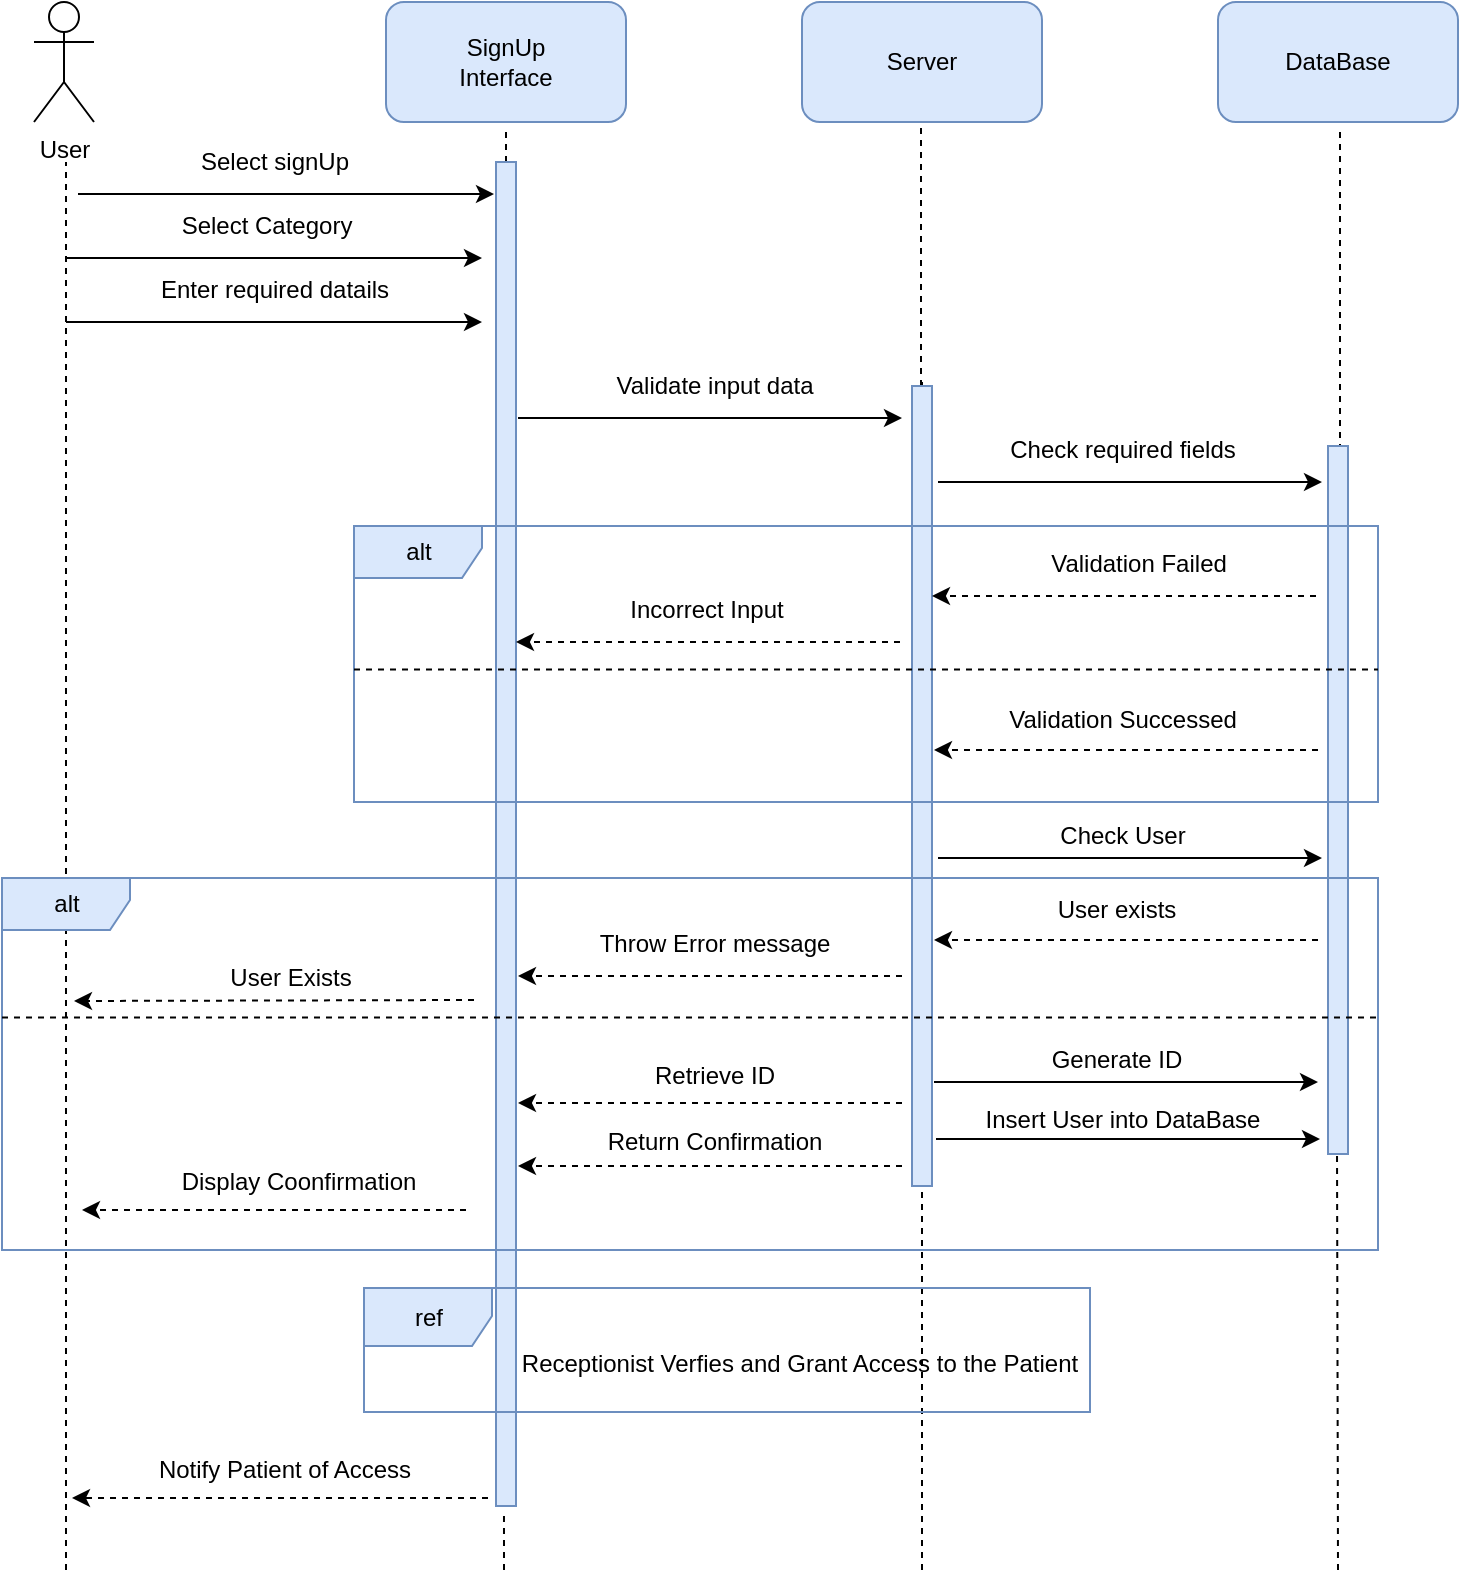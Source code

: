 <mxfile>
    <diagram id="9qr-kfG0U7WTtZIxmACe" name="Page-1">
        <mxGraphModel dx="1078" dy="765" grid="1" gridSize="16" guides="1" tooltips="1" connect="1" arrows="1" fold="1" page="1" pageScale="1" pageWidth="850" pageHeight="1100" background="#ffffff" math="0" shadow="0">
            <root>
                <mxCell id="0"/>
                <mxCell id="1" parent="0"/>
                <mxCell id="2" value="User" style="shape=umlActor;verticalLabelPosition=bottom;verticalAlign=top;html=1;outlineConnect=0;" parent="1" vertex="1">
                    <mxGeometry x="80" y="80" width="30" height="60" as="geometry"/>
                </mxCell>
                <mxCell id="13" value="" style="endArrow=none;dashed=1;html=1;" parent="1" edge="1">
                    <mxGeometry width="50" height="50" relative="1" as="geometry">
                        <mxPoint x="96" y="864" as="sourcePoint"/>
                        <mxPoint x="96" y="160" as="targetPoint"/>
                    </mxGeometry>
                </mxCell>
                <mxCell id="14" value="" style="rounded=1;whiteSpace=wrap;html=1;fillColor=#dae8fc;strokeColor=#6c8ebf;" parent="1" vertex="1">
                    <mxGeometry x="256" y="80" width="120" height="60" as="geometry"/>
                </mxCell>
                <mxCell id="15" value="" style="rounded=1;whiteSpace=wrap;html=1;fillColor=#dae8fc;strokeColor=#6c8ebf;" parent="1" vertex="1">
                    <mxGeometry x="464" y="80" width="120" height="60" as="geometry"/>
                </mxCell>
                <mxCell id="16" value="" style="rounded=1;whiteSpace=wrap;html=1;fillColor=#dae8fc;strokeColor=#6c8ebf;" parent="1" vertex="1">
                    <mxGeometry x="672" y="80" width="120" height="60" as="geometry"/>
                </mxCell>
                <mxCell id="17" value="" style="endArrow=none;dashed=1;html=1;startArrow=none;" parent="1" edge="1">
                    <mxGeometry width="50" height="50" relative="1" as="geometry">
                        <mxPoint x="316" y="160" as="sourcePoint"/>
                        <mxPoint x="316" y="144" as="targetPoint"/>
                        <Array as="points"/>
                    </mxGeometry>
                </mxCell>
                <mxCell id="18" value="" style="endArrow=none;dashed=1;html=1;startArrow=none;" parent="1" source="89" edge="1">
                    <mxGeometry width="50" height="50" relative="1" as="geometry">
                        <mxPoint x="524" y="784" as="sourcePoint"/>
                        <mxPoint x="523.5" y="140" as="targetPoint"/>
                        <Array as="points"/>
                    </mxGeometry>
                </mxCell>
                <mxCell id="19" value="" style="endArrow=none;dashed=1;html=1;startArrow=none;" parent="1" edge="1">
                    <mxGeometry width="50" height="50" relative="1" as="geometry">
                        <mxPoint x="733" y="304" as="sourcePoint"/>
                        <mxPoint x="733" y="142" as="targetPoint"/>
                        <Array as="points"/>
                    </mxGeometry>
                </mxCell>
                <mxCell id="20" value="SignUp&lt;br&gt;Interface" style="text;html=1;strokeColor=none;fillColor=none;align=center;verticalAlign=middle;whiteSpace=wrap;rounded=0;" parent="1" vertex="1">
                    <mxGeometry x="286" y="95" width="60" height="30" as="geometry"/>
                </mxCell>
                <mxCell id="21" value="Server" style="text;html=1;strokeColor=none;fillColor=none;align=center;verticalAlign=middle;whiteSpace=wrap;rounded=0;" parent="1" vertex="1">
                    <mxGeometry x="494" y="95" width="60" height="30" as="geometry"/>
                </mxCell>
                <mxCell id="22" value="DataBase" style="text;html=1;strokeColor=none;fillColor=none;align=center;verticalAlign=middle;whiteSpace=wrap;rounded=0;" parent="1" vertex="1">
                    <mxGeometry x="702" y="95" width="60" height="30" as="geometry"/>
                </mxCell>
                <mxCell id="24" value="" style="endArrow=classic;html=1;" parent="1" edge="1">
                    <mxGeometry width="50" height="50" relative="1" as="geometry">
                        <mxPoint x="102" y="176" as="sourcePoint"/>
                        <mxPoint x="310" y="176" as="targetPoint"/>
                        <Array as="points"/>
                    </mxGeometry>
                </mxCell>
                <mxCell id="25" value="Select signUp" style="text;html=1;align=center;verticalAlign=middle;resizable=0;points=[];autosize=1;strokeColor=none;fillColor=none;" parent="1" vertex="1">
                    <mxGeometry x="144" y="144" width="112" height="32" as="geometry"/>
                </mxCell>
                <mxCell id="26" value="" style="endArrow=classic;html=1;" parent="1" edge="1">
                    <mxGeometry width="50" height="50" relative="1" as="geometry">
                        <mxPoint x="96" y="208" as="sourcePoint"/>
                        <mxPoint x="304" y="208" as="targetPoint"/>
                        <Array as="points"/>
                    </mxGeometry>
                </mxCell>
                <mxCell id="28" value="Select Category" style="text;html=1;align=center;verticalAlign=middle;resizable=0;points=[];autosize=1;strokeColor=none;fillColor=none;" parent="1" vertex="1">
                    <mxGeometry x="140" y="176" width="112" height="32" as="geometry"/>
                </mxCell>
                <mxCell id="29" value="" style="endArrow=classic;html=1;" parent="1" edge="1">
                    <mxGeometry width="50" height="50" relative="1" as="geometry">
                        <mxPoint x="96" y="240" as="sourcePoint"/>
                        <mxPoint x="304" y="240" as="targetPoint"/>
                        <Array as="points"/>
                    </mxGeometry>
                </mxCell>
                <mxCell id="30" value="Enter required datails" style="text;html=1;align=center;verticalAlign=middle;resizable=0;points=[];autosize=1;strokeColor=none;fillColor=none;" parent="1" vertex="1">
                    <mxGeometry x="128" y="208" width="144" height="32" as="geometry"/>
                </mxCell>
                <mxCell id="31" value="" style="edgeStyle=none;orthogonalLoop=1;jettySize=auto;html=1;" parent="1" edge="1">
                    <mxGeometry width="100" relative="1" as="geometry">
                        <mxPoint x="322" y="288" as="sourcePoint"/>
                        <mxPoint x="514" y="288" as="targetPoint"/>
                        <Array as="points"/>
                    </mxGeometry>
                </mxCell>
                <mxCell id="32" value="Validate input data" style="text;html=1;align=center;verticalAlign=middle;resizable=0;points=[];autosize=1;strokeColor=none;fillColor=none;" parent="1" vertex="1">
                    <mxGeometry x="356" y="256" width="128" height="32" as="geometry"/>
                </mxCell>
                <mxCell id="33" value="" style="edgeStyle=none;orthogonalLoop=1;jettySize=auto;html=1;" parent="1" edge="1">
                    <mxGeometry width="100" relative="1" as="geometry">
                        <mxPoint x="532" y="320" as="sourcePoint"/>
                        <mxPoint x="724" y="320" as="targetPoint"/>
                        <Array as="points">
                            <mxPoint x="628" y="320"/>
                        </Array>
                    </mxGeometry>
                </mxCell>
                <mxCell id="35" value="" style="edgeStyle=none;orthogonalLoop=1;jettySize=auto;html=1;dashed=1;" parent="1" edge="1">
                    <mxGeometry width="100" relative="1" as="geometry">
                        <mxPoint x="722" y="454" as="sourcePoint"/>
                        <mxPoint x="530" y="454" as="targetPoint"/>
                        <Array as="points"/>
                    </mxGeometry>
                </mxCell>
                <mxCell id="34" value="Check required fields" style="text;html=1;align=center;verticalAlign=middle;resizable=0;points=[];autosize=1;strokeColor=none;fillColor=none;" parent="1" vertex="1">
                    <mxGeometry x="552" y="288" width="144" height="32" as="geometry"/>
                </mxCell>
                <mxCell id="37" value="Validation Successed" style="text;html=1;align=center;verticalAlign=middle;resizable=0;points=[];autosize=1;strokeColor=none;fillColor=none;" parent="1" vertex="1">
                    <mxGeometry x="552" y="423" width="144" height="32" as="geometry"/>
                </mxCell>
                <mxCell id="38" value="" style="edgeStyle=none;orthogonalLoop=1;jettySize=auto;html=1;" parent="1" edge="1">
                    <mxGeometry width="100" relative="1" as="geometry">
                        <mxPoint x="532" y="508" as="sourcePoint"/>
                        <mxPoint x="724" y="508" as="targetPoint"/>
                        <Array as="points"/>
                    </mxGeometry>
                </mxCell>
                <mxCell id="39" value="Check User" style="text;html=1;align=center;verticalAlign=middle;resizable=0;points=[];autosize=1;strokeColor=none;fillColor=none;" parent="1" vertex="1">
                    <mxGeometry x="576" y="481" width="96" height="32" as="geometry"/>
                </mxCell>
                <mxCell id="40" value="" style="edgeStyle=none;orthogonalLoop=1;jettySize=auto;html=1;dashed=1;" parent="1" edge="1">
                    <mxGeometry width="100" relative="1" as="geometry">
                        <mxPoint x="722" y="549" as="sourcePoint"/>
                        <mxPoint x="530" y="549" as="targetPoint"/>
                        <Array as="points"/>
                    </mxGeometry>
                </mxCell>
                <mxCell id="41" value="User exists" style="text;html=1;align=center;verticalAlign=middle;resizable=0;points=[];autosize=1;strokeColor=none;fillColor=none;" parent="1" vertex="1">
                    <mxGeometry x="573" y="518" width="96" height="32" as="geometry"/>
                </mxCell>
                <mxCell id="42" value="" style="edgeStyle=none;orthogonalLoop=1;jettySize=auto;html=1;" parent="1" edge="1">
                    <mxGeometry width="100" relative="1" as="geometry">
                        <mxPoint x="530" y="620" as="sourcePoint"/>
                        <mxPoint x="722" y="620" as="targetPoint"/>
                        <Array as="points"/>
                    </mxGeometry>
                </mxCell>
                <mxCell id="43" value="Generate ID" style="text;html=1;align=center;verticalAlign=middle;resizable=0;points=[];autosize=1;strokeColor=none;fillColor=none;" parent="1" vertex="1">
                    <mxGeometry x="573" y="593" width="96" height="32" as="geometry"/>
                </mxCell>
                <mxCell id="44" value="" style="edgeStyle=none;orthogonalLoop=1;jettySize=auto;html=1;" parent="1" edge="1">
                    <mxGeometry width="100" relative="1" as="geometry">
                        <mxPoint x="531" y="648.5" as="sourcePoint"/>
                        <mxPoint x="723" y="648.5" as="targetPoint"/>
                        <Array as="points"/>
                    </mxGeometry>
                </mxCell>
                <mxCell id="45" value="Insert User into DataBase" style="text;html=1;align=center;verticalAlign=middle;resizable=0;points=[];autosize=1;strokeColor=none;fillColor=none;" parent="1" vertex="1">
                    <mxGeometry x="536" y="623" width="176" height="32" as="geometry"/>
                </mxCell>
                <mxCell id="46" value="" style="edgeStyle=none;orthogonalLoop=1;jettySize=auto;html=1;dashed=1;" parent="1" edge="1">
                    <mxGeometry width="100" relative="1" as="geometry">
                        <mxPoint x="514" y="630.5" as="sourcePoint"/>
                        <mxPoint x="322" y="630.5" as="targetPoint"/>
                        <Array as="points"/>
                    </mxGeometry>
                </mxCell>
                <mxCell id="47" value="Retrieve ID" style="text;html=1;align=center;verticalAlign=middle;resizable=0;points=[];autosize=1;strokeColor=none;fillColor=none;" parent="1" vertex="1">
                    <mxGeometry x="372" y="601" width="96" height="32" as="geometry"/>
                </mxCell>
                <mxCell id="48" value="" style="edgeStyle=none;orthogonalLoop=1;jettySize=auto;html=1;dashed=1;" parent="1" edge="1">
                    <mxGeometry width="100" relative="1" as="geometry">
                        <mxPoint x="514" y="662" as="sourcePoint"/>
                        <mxPoint x="322" y="662" as="targetPoint"/>
                        <Array as="points"/>
                    </mxGeometry>
                </mxCell>
                <mxCell id="49" value="Return Confirmation" style="text;html=1;align=center;verticalAlign=middle;resizable=0;points=[];autosize=1;strokeColor=none;fillColor=none;" parent="1" vertex="1">
                    <mxGeometry x="348" y="634" width="144" height="32" as="geometry"/>
                </mxCell>
                <mxCell id="51" value="" style="edgeStyle=none;orthogonalLoop=1;jettySize=auto;html=1;dashed=1;" parent="1" edge="1">
                    <mxGeometry width="100" relative="1" as="geometry">
                        <mxPoint x="296" y="684" as="sourcePoint"/>
                        <mxPoint x="104" y="684" as="targetPoint"/>
                        <Array as="points"/>
                    </mxGeometry>
                </mxCell>
                <mxCell id="52" value="Display Coonfirmation" style="text;html=1;align=center;verticalAlign=middle;resizable=0;points=[];autosize=1;strokeColor=none;fillColor=none;" parent="1" vertex="1">
                    <mxGeometry x="140" y="654" width="144" height="32" as="geometry"/>
                </mxCell>
                <mxCell id="54" value="" style="endArrow=none;dashed=1;html=1;" parent="1" edge="1">
                    <mxGeometry width="50" height="50" relative="1" as="geometry">
                        <mxPoint x="732" y="864" as="sourcePoint"/>
                        <mxPoint x="731.5" y="650" as="targetPoint"/>
                        <Array as="points"/>
                    </mxGeometry>
                </mxCell>
                <mxCell id="66" style="edgeStyle=none;html=1;exitX=0.5;exitY=0;exitDx=0;exitDy=0;" parent="1" edge="1">
                    <mxGeometry relative="1" as="geometry">
                        <mxPoint x="524" y="336" as="targetPoint"/>
                        <mxPoint x="524.0" y="270" as="sourcePoint"/>
                    </mxGeometry>
                </mxCell>
                <mxCell id="57" value="" style="endArrow=none;dashed=1;html=1;startArrow=none;" parent="1" edge="1">
                    <mxGeometry width="50" height="50" relative="1" as="geometry">
                        <mxPoint x="316" y="816" as="sourcePoint"/>
                        <mxPoint x="316" y="720" as="targetPoint"/>
                        <Array as="points"/>
                    </mxGeometry>
                </mxCell>
                <mxCell id="79" value="" style="edgeStyle=none;orthogonalLoop=1;jettySize=auto;html=1;dashed=1;" parent="1" edge="1">
                    <mxGeometry width="100" relative="1" as="geometry">
                        <mxPoint x="514" y="567" as="sourcePoint"/>
                        <mxPoint x="322" y="567" as="targetPoint"/>
                        <Array as="points"/>
                    </mxGeometry>
                </mxCell>
                <mxCell id="80" value="Throw Error message" style="text;html=1;align=center;verticalAlign=middle;resizable=0;points=[];autosize=1;strokeColor=none;fillColor=none;" parent="1" vertex="1">
                    <mxGeometry x="348" y="535" width="144" height="32" as="geometry"/>
                </mxCell>
                <mxCell id="81" value="" style="edgeStyle=none;orthogonalLoop=1;jettySize=auto;html=1;dashed=1;" parent="1" edge="1">
                    <mxGeometry width="100" relative="1" as="geometry">
                        <mxPoint x="300" y="579" as="sourcePoint"/>
                        <mxPoint x="100" y="579.5" as="targetPoint"/>
                        <Array as="points"/>
                    </mxGeometry>
                </mxCell>
                <mxCell id="82" value="User Exists" style="text;html=1;align=center;verticalAlign=middle;resizable=0;points=[];autosize=1;strokeColor=none;fillColor=none;" parent="1" vertex="1">
                    <mxGeometry x="160" y="552" width="96" height="32" as="geometry"/>
                </mxCell>
                <mxCell id="86" value="" style="endArrow=none;dashed=1;html=1;startArrow=none;" parent="1" edge="1">
                    <mxGeometry width="50" height="50" relative="1" as="geometry">
                        <mxPoint x="731" y="304" as="sourcePoint"/>
                        <mxPoint x="731" y="304" as="targetPoint"/>
                        <Array as="points"/>
                    </mxGeometry>
                </mxCell>
                <mxCell id="87" value="" style="html=1;points=[];perimeter=orthogonalPerimeter;fillColor=#dae8fc;strokeColor=#6c8ebf;" parent="1" vertex="1">
                    <mxGeometry x="727" y="302" width="10" height="354" as="geometry"/>
                </mxCell>
                <mxCell id="90" value="" style="endArrow=none;dashed=1;html=1;" parent="1" target="89" edge="1">
                    <mxGeometry width="50" height="50" relative="1" as="geometry">
                        <mxPoint x="524" y="864" as="sourcePoint"/>
                        <mxPoint x="523.5" y="140" as="targetPoint"/>
                        <Array as="points"/>
                    </mxGeometry>
                </mxCell>
                <mxCell id="89" value="" style="html=1;points=[];perimeter=orthogonalPerimeter;fillColor=#dae8fc;strokeColor=#6c8ebf;" parent="1" vertex="1">
                    <mxGeometry x="519" y="272" width="10" height="400" as="geometry"/>
                </mxCell>
                <mxCell id="91" value="" style="html=1;points=[];perimeter=orthogonalPerimeter;fillColor=#dae8fc;strokeColor=#6c8ebf;" parent="1" vertex="1">
                    <mxGeometry x="311" y="160" width="10" height="672" as="geometry"/>
                </mxCell>
                <mxCell id="92" value="" style="edgeStyle=none;orthogonalLoop=1;jettySize=auto;html=1;dashed=1;" parent="1" edge="1">
                    <mxGeometry width="100" relative="1" as="geometry">
                        <mxPoint x="721" y="377" as="sourcePoint"/>
                        <mxPoint x="529" y="377" as="targetPoint"/>
                        <Array as="points"/>
                    </mxGeometry>
                </mxCell>
                <mxCell id="93" value="Validation Failed" style="text;html=1;align=center;verticalAlign=middle;resizable=0;points=[];autosize=1;strokeColor=none;fillColor=none;" parent="1" vertex="1">
                    <mxGeometry x="568" y="345" width="128" height="32" as="geometry"/>
                </mxCell>
                <mxCell id="94" value="" style="edgeStyle=none;orthogonalLoop=1;jettySize=auto;html=1;dashed=1;" parent="1" edge="1">
                    <mxGeometry width="100" relative="1" as="geometry">
                        <mxPoint x="513" y="400" as="sourcePoint"/>
                        <mxPoint x="321" y="400" as="targetPoint"/>
                        <Array as="points"/>
                    </mxGeometry>
                </mxCell>
                <mxCell id="95" value="Incorrect Input" style="text;html=1;align=center;verticalAlign=middle;resizable=0;points=[];autosize=1;strokeColor=none;fillColor=none;" parent="1" vertex="1">
                    <mxGeometry x="360" y="368" width="112" height="32" as="geometry"/>
                </mxCell>
                <mxCell id="96" value="alt" style="shape=umlFrame;tabWidth=110;tabHeight=30;tabPosition=left;html=1;boundedLbl=1;labelInHeader=1;width=64;height=26;fillColor=#dae8fc;strokeColor=#6c8ebf;" parent="1" vertex="1">
                    <mxGeometry x="240" y="342" width="512" height="138" as="geometry"/>
                </mxCell>
                <mxCell id="98" value="" style="line;strokeWidth=1;dashed=1;labelPosition=center;verticalLabelPosition=bottom;align=left;verticalAlign=top;spacingLeft=20;spacingTop=15;" parent="96" vertex="1">
                    <mxGeometry y="69" width="512" height="5.52" as="geometry"/>
                </mxCell>
                <mxCell id="99" value="alt" style="shape=umlFrame;tabWidth=110;tabHeight=30;tabPosition=left;html=1;boundedLbl=1;labelInHeader=1;width=64;height=26;fillColor=#dae8fc;strokeColor=#6c8ebf;" parent="1" vertex="1">
                    <mxGeometry x="64" y="518" width="688" height="186" as="geometry"/>
                </mxCell>
                <mxCell id="101" value="" style="line;strokeWidth=1;dashed=1;labelPosition=center;verticalLabelPosition=bottom;align=left;verticalAlign=top;spacingLeft=20;spacingTop=15;" parent="99" vertex="1">
                    <mxGeometry y="66" width="688" height="7.44" as="geometry"/>
                </mxCell>
                <mxCell id="102" value="ref" style="shape=umlFrame;tabPosition=left;html=1;boundedLbl=1;labelInHeader=1;width=64;height=29;fillColor=#dae8fc;strokeColor=#6c8ebf;" parent="1" vertex="1">
                    <mxGeometry x="245" y="723" width="363" height="62" as="geometry"/>
                </mxCell>
                <mxCell id="103" value="Receptionist Verfies and Grant Access to the Patient" style="text;align=center;" parent="102" vertex="1">
                    <mxGeometry width="100" height="48" relative="1" as="geometry">
                        <mxPoint x="168" y="24" as="offset"/>
                    </mxGeometry>
                </mxCell>
                <mxCell id="104" value="" style="endArrow=classic;html=1;dashed=1;" parent="1" edge="1">
                    <mxGeometry width="50" height="50" relative="1" as="geometry">
                        <mxPoint x="307" y="828" as="sourcePoint"/>
                        <mxPoint x="99" y="828" as="targetPoint"/>
                    </mxGeometry>
                </mxCell>
                <mxCell id="105" value="Notify Patient of Access" style="text;html=1;align=center;verticalAlign=middle;resizable=0;points=[];autosize=1;strokeColor=none;fillColor=none;" parent="1" vertex="1">
                    <mxGeometry x="125" y="798" width="160" height="32" as="geometry"/>
                </mxCell>
                <mxCell id="107" value="" style="endArrow=none;dashed=1;html=1;entryX=0.533;entryY=0.657;entryDx=0;entryDy=0;entryPerimeter=0;" parent="1" edge="1">
                    <mxGeometry width="50" height="50" relative="1" as="geometry">
                        <mxPoint x="315" y="864" as="sourcePoint"/>
                        <mxPoint x="314.99" y="835.71" as="targetPoint"/>
                        <Array as="points"/>
                    </mxGeometry>
                </mxCell>
            </root>
        </mxGraphModel>
    </diagram>
</mxfile>
